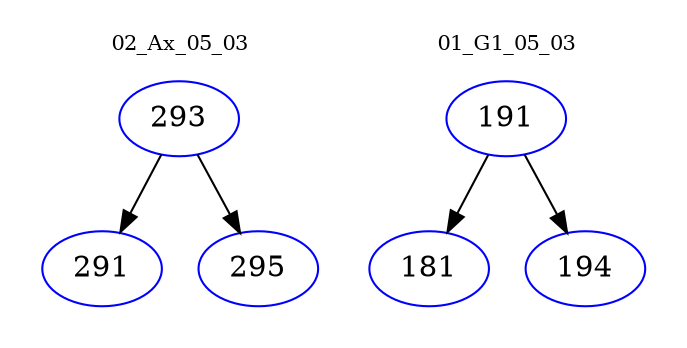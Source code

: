 digraph{
subgraph cluster_0 {
color = white
label = "02_Ax_05_03";
fontsize=10;
T0_293 [label="293", color="blue"]
T0_293 -> T0_291 [color="black"]
T0_291 [label="291", color="blue"]
T0_293 -> T0_295 [color="black"]
T0_295 [label="295", color="blue"]
}
subgraph cluster_1 {
color = white
label = "01_G1_05_03";
fontsize=10;
T1_191 [label="191", color="blue"]
T1_191 -> T1_181 [color="black"]
T1_181 [label="181", color="blue"]
T1_191 -> T1_194 [color="black"]
T1_194 [label="194", color="blue"]
}
}
